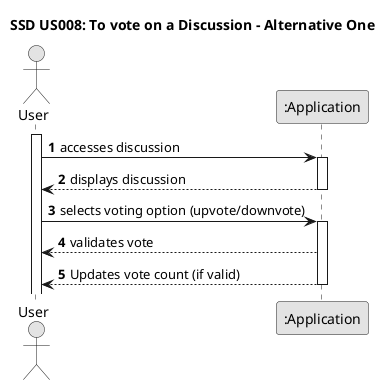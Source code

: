 @startuml
skinparam monochrome true
skinparam packageStyle rectangle
skinparam shadowing false

title SSD US008: To vote on a Discussion - Alternative One

autonumber

actor "User" as User
participant ":Application" as System

activate User

    User -> System : accesses discussion
    activate System

        System --> User : displays discussion
    deactivate System

    User -> System : selects voting option (upvote/downvote)
    activate System

        System --> User : validates vote

        System --> User : Updates vote count (if valid)
    deactivate System
@enduml
